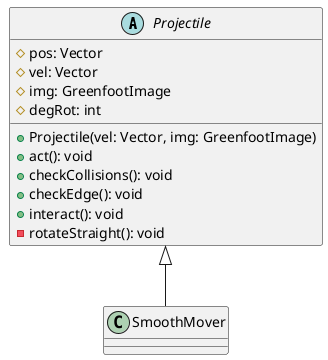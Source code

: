 @startuml

abstract class Projectile
class SmoothMover

Projectile <|-- SmoothMover

Projectile : #pos: Vector
Projectile : #vel: Vector
Projectile : #img: GreenfootImage
Projectile : #degRot: int

Projectile : +Projectile(vel: Vector, img: GreenfootImage)

Projectile : +act(): void
Projectile : +checkCollisions(): void
Projectile : +checkEdge(): void
Projectile : +interact(): void
Projectile : -rotateStraight(): void

@enduml